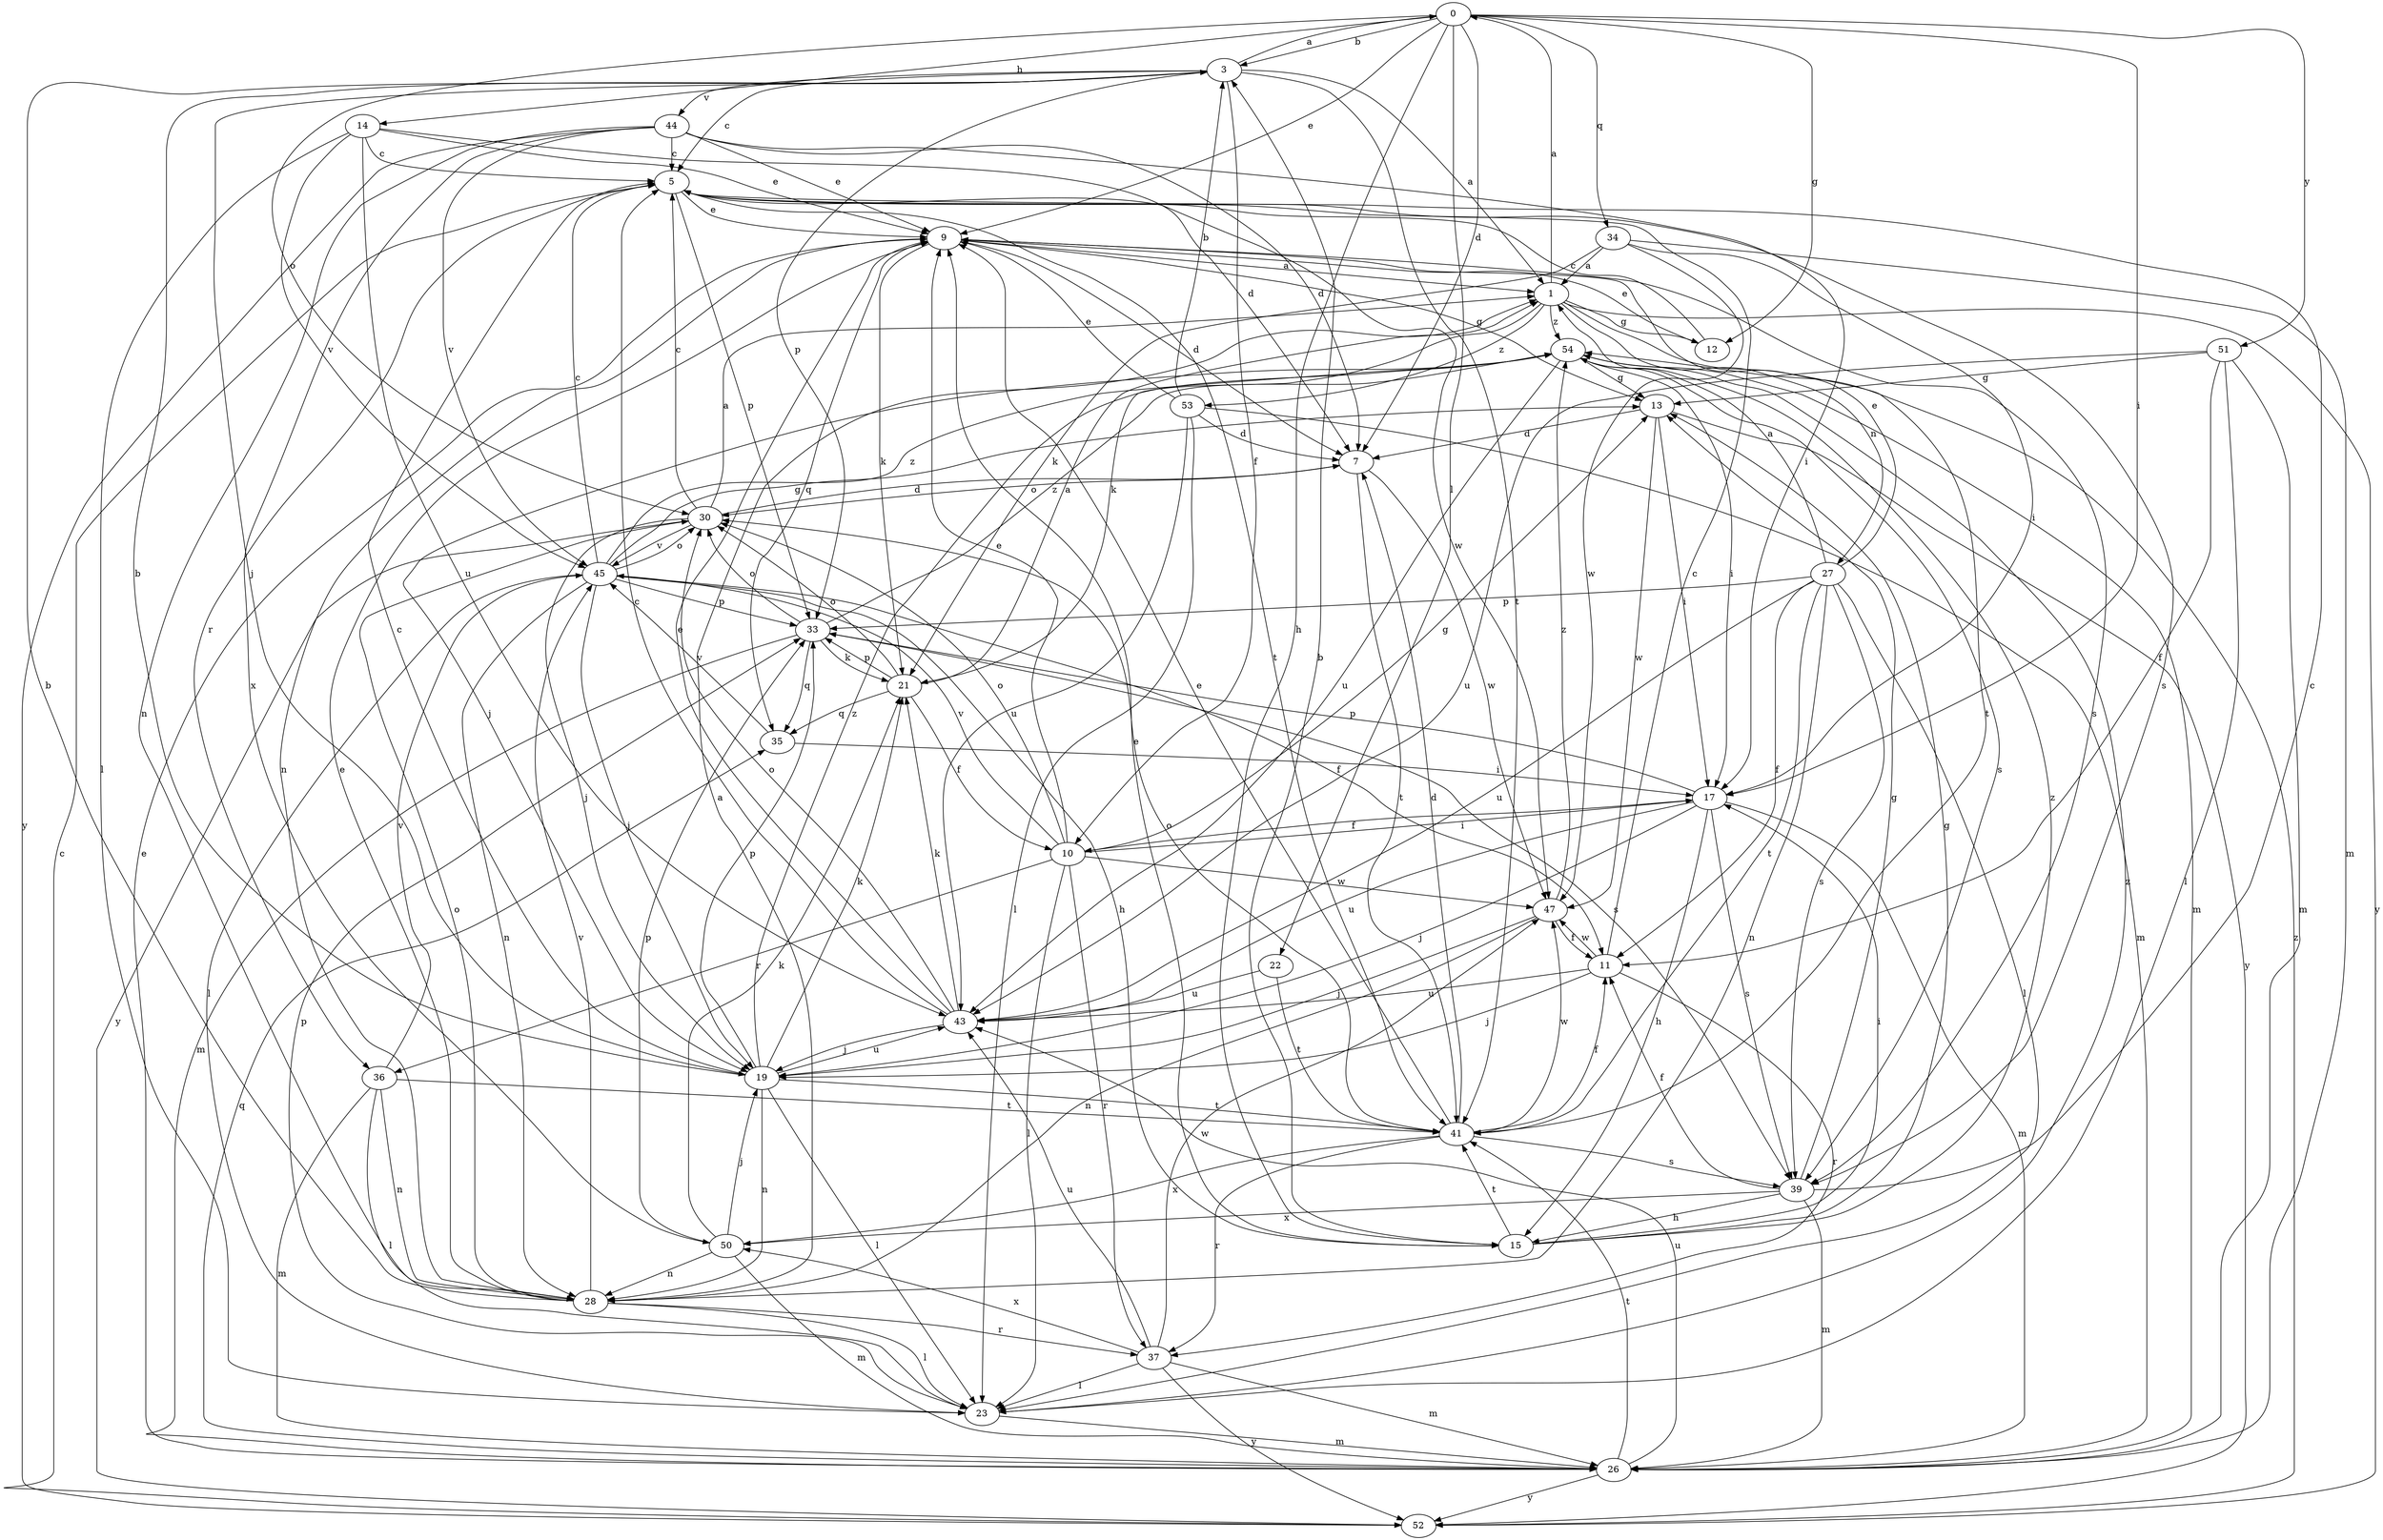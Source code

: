 strict digraph  {
0;
1;
3;
5;
7;
9;
10;
11;
12;
13;
14;
15;
17;
19;
21;
22;
23;
26;
27;
28;
30;
33;
34;
35;
36;
37;
39;
41;
43;
44;
45;
47;
50;
51;
52;
53;
54;
0 -> 3  [label=b];
0 -> 7  [label=d];
0 -> 9  [label=e];
0 -> 12  [label=g];
0 -> 14  [label=h];
0 -> 15  [label=h];
0 -> 17  [label=i];
0 -> 22  [label=l];
0 -> 30  [label=o];
0 -> 34  [label=q];
0 -> 51  [label=y];
1 -> 0  [label=a];
1 -> 12  [label=g];
1 -> 21  [label=k];
1 -> 27  [label=n];
1 -> 41  [label=t];
1 -> 52  [label=y];
1 -> 53  [label=z];
1 -> 54  [label=z];
3 -> 0  [label=a];
3 -> 1  [label=a];
3 -> 5  [label=c];
3 -> 10  [label=f];
3 -> 19  [label=j];
3 -> 33  [label=p];
3 -> 41  [label=t];
3 -> 44  [label=v];
5 -> 9  [label=e];
5 -> 33  [label=p];
5 -> 36  [label=r];
5 -> 39  [label=s];
5 -> 41  [label=t];
5 -> 47  [label=w];
7 -> 30  [label=o];
7 -> 41  [label=t];
7 -> 47  [label=w];
9 -> 1  [label=a];
9 -> 7  [label=d];
9 -> 13  [label=g];
9 -> 21  [label=k];
9 -> 28  [label=n];
9 -> 35  [label=q];
9 -> 39  [label=s];
10 -> 9  [label=e];
10 -> 13  [label=g];
10 -> 17  [label=i];
10 -> 23  [label=l];
10 -> 30  [label=o];
10 -> 36  [label=r];
10 -> 37  [label=r];
10 -> 45  [label=v];
10 -> 47  [label=w];
11 -> 5  [label=c];
11 -> 19  [label=j];
11 -> 37  [label=r];
11 -> 43  [label=u];
11 -> 47  [label=w];
12 -> 5  [label=c];
12 -> 9  [label=e];
13 -> 7  [label=d];
13 -> 17  [label=i];
13 -> 47  [label=w];
13 -> 52  [label=y];
14 -> 5  [label=c];
14 -> 7  [label=d];
14 -> 9  [label=e];
14 -> 23  [label=l];
14 -> 43  [label=u];
14 -> 45  [label=v];
15 -> 3  [label=b];
15 -> 9  [label=e];
15 -> 13  [label=g];
15 -> 17  [label=i];
15 -> 41  [label=t];
15 -> 54  [label=z];
17 -> 10  [label=f];
17 -> 15  [label=h];
17 -> 19  [label=j];
17 -> 26  [label=m];
17 -> 33  [label=p];
17 -> 39  [label=s];
17 -> 43  [label=u];
19 -> 3  [label=b];
19 -> 5  [label=c];
19 -> 21  [label=k];
19 -> 23  [label=l];
19 -> 28  [label=n];
19 -> 33  [label=p];
19 -> 41  [label=t];
19 -> 43  [label=u];
19 -> 54  [label=z];
21 -> 1  [label=a];
21 -> 10  [label=f];
21 -> 30  [label=o];
21 -> 33  [label=p];
21 -> 35  [label=q];
22 -> 41  [label=t];
22 -> 43  [label=u];
23 -> 26  [label=m];
23 -> 33  [label=p];
23 -> 54  [label=z];
26 -> 9  [label=e];
26 -> 35  [label=q];
26 -> 41  [label=t];
26 -> 43  [label=u];
26 -> 52  [label=y];
27 -> 1  [label=a];
27 -> 9  [label=e];
27 -> 11  [label=f];
27 -> 23  [label=l];
27 -> 28  [label=n];
27 -> 33  [label=p];
27 -> 39  [label=s];
27 -> 41  [label=t];
27 -> 43  [label=u];
28 -> 1  [label=a];
28 -> 3  [label=b];
28 -> 9  [label=e];
28 -> 23  [label=l];
28 -> 30  [label=o];
28 -> 37  [label=r];
28 -> 45  [label=v];
30 -> 1  [label=a];
30 -> 5  [label=c];
30 -> 7  [label=d];
30 -> 19  [label=j];
30 -> 45  [label=v];
30 -> 52  [label=y];
33 -> 21  [label=k];
33 -> 26  [label=m];
33 -> 30  [label=o];
33 -> 35  [label=q];
33 -> 39  [label=s];
33 -> 54  [label=z];
34 -> 1  [label=a];
34 -> 17  [label=i];
34 -> 21  [label=k];
34 -> 26  [label=m];
34 -> 47  [label=w];
35 -> 17  [label=i];
35 -> 45  [label=v];
36 -> 23  [label=l];
36 -> 26  [label=m];
36 -> 28  [label=n];
36 -> 41  [label=t];
36 -> 45  [label=v];
37 -> 23  [label=l];
37 -> 26  [label=m];
37 -> 43  [label=u];
37 -> 47  [label=w];
37 -> 50  [label=x];
37 -> 52  [label=y];
39 -> 5  [label=c];
39 -> 11  [label=f];
39 -> 13  [label=g];
39 -> 15  [label=h];
39 -> 26  [label=m];
39 -> 50  [label=x];
41 -> 7  [label=d];
41 -> 9  [label=e];
41 -> 11  [label=f];
41 -> 30  [label=o];
41 -> 37  [label=r];
41 -> 39  [label=s];
41 -> 47  [label=w];
41 -> 50  [label=x];
43 -> 5  [label=c];
43 -> 9  [label=e];
43 -> 19  [label=j];
43 -> 21  [label=k];
43 -> 30  [label=o];
44 -> 5  [label=c];
44 -> 7  [label=d];
44 -> 9  [label=e];
44 -> 17  [label=i];
44 -> 28  [label=n];
44 -> 45  [label=v];
44 -> 50  [label=x];
44 -> 52  [label=y];
45 -> 5  [label=c];
45 -> 11  [label=f];
45 -> 13  [label=g];
45 -> 15  [label=h];
45 -> 19  [label=j];
45 -> 23  [label=l];
45 -> 28  [label=n];
45 -> 30  [label=o];
45 -> 33  [label=p];
45 -> 54  [label=z];
47 -> 11  [label=f];
47 -> 19  [label=j];
47 -> 28  [label=n];
47 -> 54  [label=z];
50 -> 19  [label=j];
50 -> 21  [label=k];
50 -> 26  [label=m];
50 -> 28  [label=n];
50 -> 33  [label=p];
51 -> 11  [label=f];
51 -> 13  [label=g];
51 -> 23  [label=l];
51 -> 26  [label=m];
51 -> 43  [label=u];
52 -> 5  [label=c];
52 -> 54  [label=z];
53 -> 3  [label=b];
53 -> 7  [label=d];
53 -> 9  [label=e];
53 -> 23  [label=l];
53 -> 26  [label=m];
53 -> 43  [label=u];
54 -> 13  [label=g];
54 -> 17  [label=i];
54 -> 19  [label=j];
54 -> 26  [label=m];
54 -> 39  [label=s];
54 -> 43  [label=u];
}
